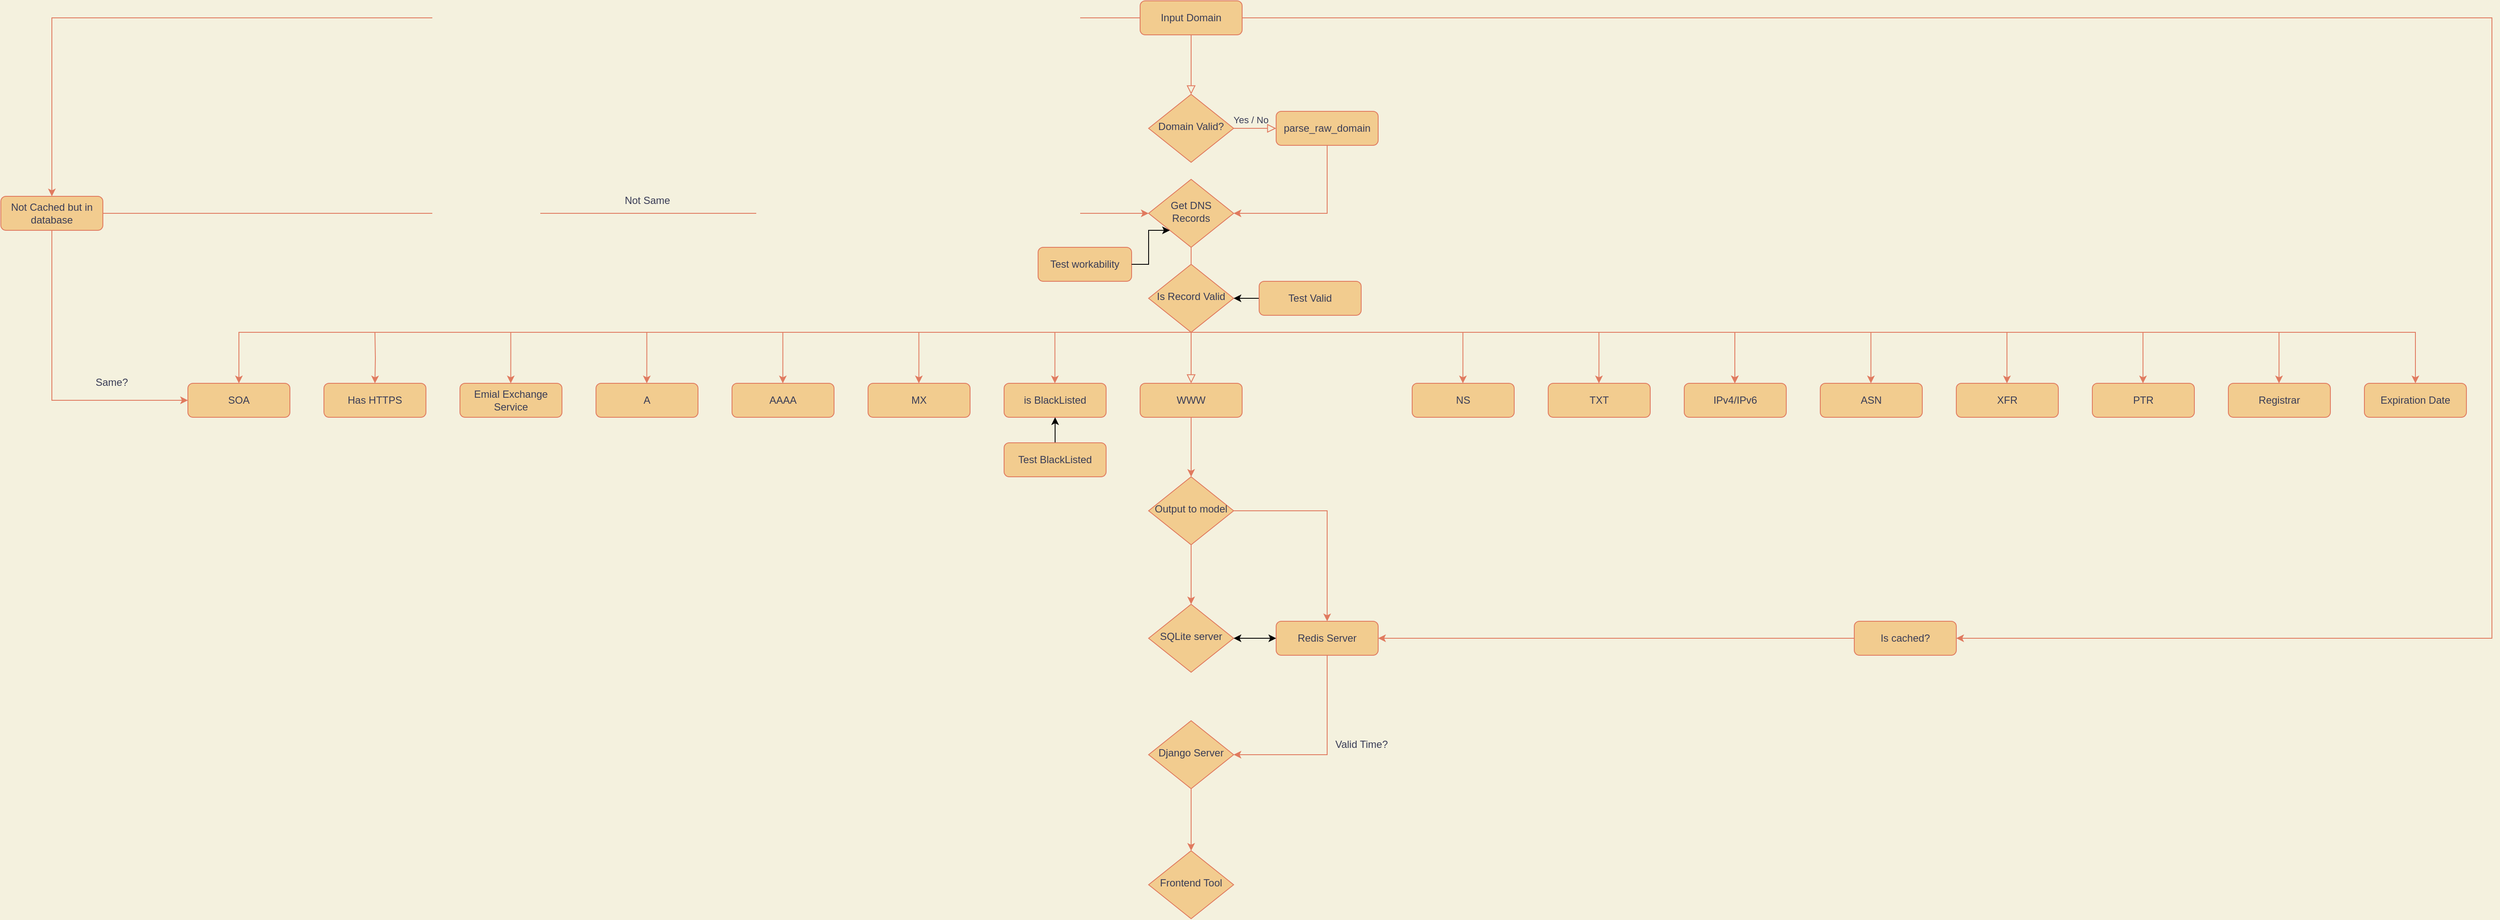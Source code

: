 <mxfile version="20.3.0" type="device"><diagram id="C5RBs43oDa-KdzZeNtuy" name="Page-1"><mxGraphModel dx="3554" dy="2878" grid="1" gridSize="10" guides="1" tooltips="1" connect="1" arrows="1" fold="1" page="1" pageScale="1" pageWidth="1169" pageHeight="827" background="#F4F1DE" math="0" shadow="0"><root><mxCell id="WIyWlLk6GJQsqaUBKTNV-0"/><mxCell id="WIyWlLk6GJQsqaUBKTNV-1" parent="WIyWlLk6GJQsqaUBKTNV-0"/><mxCell id="WIyWlLk6GJQsqaUBKTNV-2" value="" style="rounded=0;html=1;jettySize=auto;orthogonalLoop=1;fontSize=11;endArrow=block;endFill=0;endSize=8;strokeWidth=1;shadow=0;labelBackgroundColor=none;edgeStyle=orthogonalEdgeStyle;strokeColor=#E07A5F;fontColor=#393C56;" parent="WIyWlLk6GJQsqaUBKTNV-1" source="WIyWlLk6GJQsqaUBKTNV-3" target="WIyWlLk6GJQsqaUBKTNV-6" edge="1"><mxGeometry relative="1" as="geometry"/></mxCell><mxCell id="xuSdyTLcjYyy7Lvfnghe-105" style="edgeStyle=orthogonalEdgeStyle;rounded=0;orthogonalLoop=1;jettySize=auto;html=1;exitX=1;exitY=0.5;exitDx=0;exitDy=0;entryX=1;entryY=0.5;entryDx=0;entryDy=0;strokeColor=#E07A5F;fontColor=#393C56;labelBackgroundColor=#F4F1DE;" parent="WIyWlLk6GJQsqaUBKTNV-1" source="WIyWlLk6GJQsqaUBKTNV-3" target="xuSdyTLcjYyy7Lvfnghe-106" edge="1"><mxGeometry relative="1" as="geometry"><Array as="points"><mxPoint x="1750"/><mxPoint x="1750" y="730"/></Array></mxGeometry></mxCell><mxCell id="xuSdyTLcjYyy7Lvfnghe-109" style="edgeStyle=orthogonalEdgeStyle;rounded=0;orthogonalLoop=1;jettySize=auto;html=1;exitX=0;exitY=0.5;exitDx=0;exitDy=0;entryX=0.5;entryY=0;entryDx=0;entryDy=0;strokeColor=#E07A5F;fontColor=#393C56;labelBackgroundColor=#F4F1DE;" parent="WIyWlLk6GJQsqaUBKTNV-1" source="WIyWlLk6GJQsqaUBKTNV-3" target="xuSdyTLcjYyy7Lvfnghe-108" edge="1"><mxGeometry relative="1" as="geometry"/></mxCell><mxCell id="WIyWlLk6GJQsqaUBKTNV-3" value="Input Domain" style="rounded=1;whiteSpace=wrap;html=1;fontSize=12;glass=0;strokeWidth=1;shadow=0;fillColor=#F2CC8F;strokeColor=#E07A5F;fontColor=#393C56;" parent="WIyWlLk6GJQsqaUBKTNV-1" vertex="1"><mxGeometry x="160" y="-20" width="120" height="40" as="geometry"/></mxCell><mxCell id="WIyWlLk6GJQsqaUBKTNV-5" value="Yes / No" style="edgeStyle=orthogonalEdgeStyle;rounded=0;html=1;jettySize=auto;orthogonalLoop=1;fontSize=11;endArrow=block;endFill=0;endSize=8;strokeWidth=1;shadow=0;labelBackgroundColor=none;strokeColor=#E07A5F;fontColor=#393C56;" parent="WIyWlLk6GJQsqaUBKTNV-1" source="WIyWlLk6GJQsqaUBKTNV-6" edge="1"><mxGeometry x="-0.2" y="10" relative="1" as="geometry"><mxPoint as="offset"/><mxPoint x="320" y="130" as="targetPoint"/></mxGeometry></mxCell><mxCell id="WIyWlLk6GJQsqaUBKTNV-6" value="Domain Valid?" style="rhombus;whiteSpace=wrap;html=1;shadow=0;fontFamily=Helvetica;fontSize=12;align=center;strokeWidth=1;spacing=6;spacingTop=-4;fillColor=#F2CC8F;strokeColor=#E07A5F;fontColor=#393C56;" parent="WIyWlLk6GJQsqaUBKTNV-1" vertex="1"><mxGeometry x="170" y="90" width="100" height="80" as="geometry"/></mxCell><mxCell id="xuSdyTLcjYyy7Lvfnghe-0" style="edgeStyle=orthogonalEdgeStyle;rounded=0;orthogonalLoop=1;jettySize=auto;html=1;exitX=0.5;exitY=1;exitDx=0;exitDy=0;entryX=1;entryY=0.5;entryDx=0;entryDy=0;strokeColor=#E07A5F;fontColor=#393C56;labelBackgroundColor=#F4F1DE;" parent="WIyWlLk6GJQsqaUBKTNV-1" target="WIyWlLk6GJQsqaUBKTNV-10" edge="1"><mxGeometry relative="1" as="geometry"><mxPoint x="380" y="150" as="sourcePoint"/><Array as="points"><mxPoint x="380" y="230"/></Array></mxGeometry></mxCell><mxCell id="WIyWlLk6GJQsqaUBKTNV-7" value="parse_raw_domain" style="rounded=1;whiteSpace=wrap;html=1;fontSize=12;glass=0;strokeWidth=1;shadow=0;fillColor=#F2CC8F;strokeColor=#E07A5F;fontColor=#393C56;" parent="WIyWlLk6GJQsqaUBKTNV-1" vertex="1"><mxGeometry x="320" y="110" width="120" height="40" as="geometry"/></mxCell><mxCell id="xuSdyTLcjYyy7Lvfnghe-17" style="edgeStyle=orthogonalEdgeStyle;rounded=0;orthogonalLoop=1;jettySize=auto;html=1;exitX=0.5;exitY=1;exitDx=0;exitDy=0;entryX=0.5;entryY=0;entryDx=0;entryDy=0;strokeColor=#E07A5F;fontColor=#393C56;labelBackgroundColor=#F4F1DE;" parent="WIyWlLk6GJQsqaUBKTNV-1" source="WIyWlLk6GJQsqaUBKTNV-10" target="xuSdyTLcjYyy7Lvfnghe-2" edge="1"><mxGeometry relative="1" as="geometry"><mxPoint x="-900" y="420" as="targetPoint"/><Array as="points"><mxPoint x="-900" y="370"/></Array></mxGeometry></mxCell><mxCell id="WIyWlLk6GJQsqaUBKTNV-10" value="Get DNS Records" style="rhombus;whiteSpace=wrap;html=1;shadow=0;fontFamily=Helvetica;fontSize=12;align=center;strokeWidth=1;spacing=6;spacingTop=-4;fillColor=#F2CC8F;strokeColor=#E07A5F;fontColor=#393C56;" parent="WIyWlLk6GJQsqaUBKTNV-1" vertex="1"><mxGeometry x="170" y="190" width="100" height="80" as="geometry"/></mxCell><mxCell id="xuSdyTLcjYyy7Lvfnghe-100" style="edgeStyle=orthogonalEdgeStyle;rounded=0;orthogonalLoop=1;jettySize=auto;html=1;exitX=0.5;exitY=1;exitDx=0;exitDy=0;entryX=0.5;entryY=0;entryDx=0;entryDy=0;strokeColor=#E07A5F;fontColor=#393C56;labelBackgroundColor=#F4F1DE;" parent="WIyWlLk6GJQsqaUBKTNV-1" source="WIyWlLk6GJQsqaUBKTNV-11" target="xuSdyTLcjYyy7Lvfnghe-34" edge="1"><mxGeometry relative="1" as="geometry"/></mxCell><mxCell id="WIyWlLk6GJQsqaUBKTNV-11" value="WWW" style="rounded=1;whiteSpace=wrap;html=1;fontSize=12;glass=0;strokeWidth=1;shadow=0;fillColor=#F2CC8F;strokeColor=#E07A5F;fontColor=#393C56;" parent="WIyWlLk6GJQsqaUBKTNV-1" vertex="1"><mxGeometry x="160" y="430" width="120" height="40" as="geometry"/></mxCell><mxCell id="xuSdyTLcjYyy7Lvfnghe-2" value="SOA" style="rounded=1;whiteSpace=wrap;html=1;fontSize=12;glass=0;strokeWidth=1;shadow=0;fillColor=#F2CC8F;strokeColor=#E07A5F;fontColor=#393C56;" parent="WIyWlLk6GJQsqaUBKTNV-1" vertex="1"><mxGeometry x="-960" y="430" width="120" height="40" as="geometry"/></mxCell><mxCell id="xuSdyTLcjYyy7Lvfnghe-3" value="MX" style="rounded=1;whiteSpace=wrap;html=1;fontSize=12;glass=0;strokeWidth=1;shadow=0;fillColor=#F2CC8F;strokeColor=#E07A5F;fontColor=#393C56;" parent="WIyWlLk6GJQsqaUBKTNV-1" vertex="1"><mxGeometry x="-160" y="430" width="120" height="40" as="geometry"/></mxCell><mxCell id="xuSdyTLcjYyy7Lvfnghe-4" value="NS" style="rounded=1;whiteSpace=wrap;html=1;fontSize=12;glass=0;strokeWidth=1;shadow=0;fillColor=#F2CC8F;strokeColor=#E07A5F;fontColor=#393C56;" parent="WIyWlLk6GJQsqaUBKTNV-1" vertex="1"><mxGeometry x="480" y="430" width="120" height="40" as="geometry"/></mxCell><mxCell id="xuSdyTLcjYyy7Lvfnghe-5" value="AAAA" style="rounded=1;whiteSpace=wrap;html=1;fontSize=12;glass=0;strokeWidth=1;shadow=0;fillColor=#F2CC8F;strokeColor=#E07A5F;fontColor=#393C56;" parent="WIyWlLk6GJQsqaUBKTNV-1" vertex="1"><mxGeometry x="-320" y="430" width="120" height="40" as="geometry"/></mxCell><mxCell id="xuSdyTLcjYyy7Lvfnghe-6" value="TXT" style="rounded=1;whiteSpace=wrap;html=1;fontSize=12;glass=0;strokeWidth=1;shadow=0;fillColor=#F2CC8F;strokeColor=#E07A5F;fontColor=#393C56;" parent="WIyWlLk6GJQsqaUBKTNV-1" vertex="1"><mxGeometry x="640" y="430" width="120" height="40" as="geometry"/></mxCell><mxCell id="xuSdyTLcjYyy7Lvfnghe-7" value="A" style="rounded=1;whiteSpace=wrap;html=1;fontSize=12;glass=0;strokeWidth=1;shadow=0;fillColor=#F2CC8F;strokeColor=#E07A5F;fontColor=#393C56;" parent="WIyWlLk6GJQsqaUBKTNV-1" vertex="1"><mxGeometry x="-480" y="430" width="120" height="40" as="geometry"/></mxCell><mxCell id="xuSdyTLcjYyy7Lvfnghe-8" value="IPv4/IPv6" style="rounded=1;whiteSpace=wrap;html=1;fontSize=12;glass=0;strokeWidth=1;shadow=0;fillColor=#F2CC8F;strokeColor=#E07A5F;fontColor=#393C56;" parent="WIyWlLk6GJQsqaUBKTNV-1" vertex="1"><mxGeometry x="800" y="430" width="120" height="40" as="geometry"/></mxCell><mxCell id="xuSdyTLcjYyy7Lvfnghe-9" value="ASN" style="rounded=1;whiteSpace=wrap;html=1;fontSize=12;glass=0;strokeWidth=1;shadow=0;fillColor=#F2CC8F;strokeColor=#E07A5F;fontColor=#393C56;" parent="WIyWlLk6GJQsqaUBKTNV-1" vertex="1"><mxGeometry x="960" y="430" width="120" height="40" as="geometry"/></mxCell><mxCell id="xuSdyTLcjYyy7Lvfnghe-10" value="XFR" style="rounded=1;whiteSpace=wrap;html=1;fontSize=12;glass=0;strokeWidth=1;shadow=0;fillColor=#F2CC8F;strokeColor=#E07A5F;fontColor=#393C56;" parent="WIyWlLk6GJQsqaUBKTNV-1" vertex="1"><mxGeometry x="1120" y="430" width="120" height="40" as="geometry"/></mxCell><mxCell id="xuSdyTLcjYyy7Lvfnghe-11" value="PTR" style="rounded=1;whiteSpace=wrap;html=1;fontSize=12;glass=0;strokeWidth=1;shadow=0;fillColor=#F2CC8F;strokeColor=#E07A5F;fontColor=#393C56;" parent="WIyWlLk6GJQsqaUBKTNV-1" vertex="1"><mxGeometry x="1280" y="430" width="120" height="40" as="geometry"/></mxCell><mxCell id="xuSdyTLcjYyy7Lvfnghe-12" value="Registrar" style="rounded=1;whiteSpace=wrap;html=1;fontSize=12;glass=0;strokeWidth=1;shadow=0;fillColor=#F2CC8F;strokeColor=#E07A5F;fontColor=#393C56;" parent="WIyWlLk6GJQsqaUBKTNV-1" vertex="1"><mxGeometry x="1440" y="430" width="120" height="40" as="geometry"/></mxCell><mxCell id="xuSdyTLcjYyy7Lvfnghe-13" value="Expiration Date" style="rounded=1;whiteSpace=wrap;html=1;fontSize=12;glass=0;strokeWidth=1;shadow=0;fillColor=#F2CC8F;strokeColor=#E07A5F;fontColor=#393C56;" parent="WIyWlLk6GJQsqaUBKTNV-1" vertex="1"><mxGeometry x="1600" y="430" width="120" height="40" as="geometry"/></mxCell><mxCell id="xuSdyTLcjYyy7Lvfnghe-14" value="Emial Exchange Service&lt;span style=&quot;color: rgba(0, 0, 0, 0); font-family: monospace; font-size: 0px; text-align: start;&quot;&gt;%3CmxGraphModel%3E%3Croot%3E%3CmxCell%20id%3D%220%22%2F%3E%3CmxCell%20id%3D%221%22%20parent%3D%220%22%2F%3E%3CmxCell%20id%3D%222%22%20value%3D%22A%22%20style%3D%22rounded%3D1%3BwhiteSpace%3Dwrap%3Bhtml%3D1%3BfontSize%3D12%3Bglass%3D0%3BstrokeWidth%3D1%3Bshadow%3D0%3B%22%20vertex%3D%221%22%20parent%3D%221%22%3E%3CmxGeometry%20x%3D%22-480%22%20y%3D%22430%22%20width%3D%22120%22%20height%3D%2240%22%20as%3D%22geometry%22%2F%3E%3C%2FmxCell%3E%3C%2Froot%3E%3C%2FmxGraphModel%3E&lt;/span&gt;" style="rounded=1;whiteSpace=wrap;html=1;fontSize=12;glass=0;strokeWidth=1;shadow=0;fillColor=#F2CC8F;strokeColor=#E07A5F;fontColor=#393C56;" parent="WIyWlLk6GJQsqaUBKTNV-1" vertex="1"><mxGeometry x="-640" y="430" width="120" height="40" as="geometry"/></mxCell><mxCell id="xuSdyTLcjYyy7Lvfnghe-15" value="Has HTTPS" style="rounded=1;whiteSpace=wrap;html=1;fontSize=12;glass=0;strokeWidth=1;shadow=0;fillColor=#F2CC8F;strokeColor=#E07A5F;fontColor=#393C56;" parent="WIyWlLk6GJQsqaUBKTNV-1" vertex="1"><mxGeometry x="-800" y="430" width="120" height="40" as="geometry"/></mxCell><mxCell id="xuSdyTLcjYyy7Lvfnghe-16" value="is BlackListed" style="rounded=1;whiteSpace=wrap;html=1;fontSize=12;glass=0;strokeWidth=1;shadow=0;fillColor=#F2CC8F;strokeColor=#E07A5F;fontColor=#393C56;" parent="WIyWlLk6GJQsqaUBKTNV-1" vertex="1"><mxGeometry y="430" width="120" height="40" as="geometry"/></mxCell><mxCell id="xuSdyTLcjYyy7Lvfnghe-28" style="edgeStyle=orthogonalEdgeStyle;rounded=0;orthogonalLoop=1;jettySize=auto;html=1;entryX=0.5;entryY=0;entryDx=0;entryDy=0;strokeColor=#E07A5F;fontColor=#393C56;labelBackgroundColor=#F4F1DE;" parent="WIyWlLk6GJQsqaUBKTNV-1" edge="1"><mxGeometry relative="1" as="geometry"><mxPoint x="859.53" y="430" as="targetPoint"/><mxPoint x="859.53" y="370" as="sourcePoint"/><Array as="points"><mxPoint x="859.77" y="400"/><mxPoint x="859.77" y="400"/></Array></mxGeometry></mxCell><mxCell id="xuSdyTLcjYyy7Lvfnghe-116" style="edgeStyle=orthogonalEdgeStyle;rounded=0;orthogonalLoop=1;jettySize=auto;html=1;entryX=0.5;entryY=0;entryDx=0;entryDy=0;strokeColor=#E07A5F;fontColor=#393C56;labelBackgroundColor=#F4F1DE;" parent="WIyWlLk6GJQsqaUBKTNV-1" source="xuSdyTLcjYyy7Lvfnghe-34" target="xuSdyTLcjYyy7Lvfnghe-35" edge="1"><mxGeometry relative="1" as="geometry"/></mxCell><mxCell id="xuSdyTLcjYyy7Lvfnghe-117" style="edgeStyle=orthogonalEdgeStyle;rounded=0;orthogonalLoop=1;jettySize=auto;html=1;exitX=1;exitY=0.5;exitDx=0;exitDy=0;entryX=0.5;entryY=0;entryDx=0;entryDy=0;strokeColor=#E07A5F;fontColor=#393C56;labelBackgroundColor=#F4F1DE;" parent="WIyWlLk6GJQsqaUBKTNV-1" source="xuSdyTLcjYyy7Lvfnghe-34" target="xuSdyTLcjYyy7Lvfnghe-102" edge="1"><mxGeometry relative="1" as="geometry"/></mxCell><mxCell id="xuSdyTLcjYyy7Lvfnghe-34" value="Output to model" style="rhombus;whiteSpace=wrap;html=1;shadow=0;fontFamily=Helvetica;fontSize=12;align=center;strokeWidth=1;spacing=6;spacingTop=-4;fillColor=#F2CC8F;strokeColor=#E07A5F;fontColor=#393C56;" parent="WIyWlLk6GJQsqaUBKTNV-1" vertex="1"><mxGeometry x="170" y="540" width="100" height="80" as="geometry"/></mxCell><mxCell id="xuSdyTLcjYyy7Lvfnghe-35" value="SQLite server" style="rhombus;whiteSpace=wrap;html=1;shadow=0;fontFamily=Helvetica;fontSize=12;align=center;strokeWidth=1;spacing=6;spacingTop=-4;fillColor=#F2CC8F;strokeColor=#E07A5F;fontColor=#393C56;" parent="WIyWlLk6GJQsqaUBKTNV-1" vertex="1"><mxGeometry x="170" y="690" width="100" height="80" as="geometry"/></mxCell><mxCell id="xuSdyTLcjYyy7Lvfnghe-120" style="edgeStyle=orthogonalEdgeStyle;rounded=0;orthogonalLoop=1;jettySize=auto;html=1;entryX=0.5;entryY=0;entryDx=0;entryDy=0;strokeColor=#E07A5F;fontColor=#393C56;labelBackgroundColor=#F4F1DE;" parent="WIyWlLk6GJQsqaUBKTNV-1" source="xuSdyTLcjYyy7Lvfnghe-36" target="xuSdyTLcjYyy7Lvfnghe-37" edge="1"><mxGeometry relative="1" as="geometry"/></mxCell><mxCell id="xuSdyTLcjYyy7Lvfnghe-36" value="Django Server" style="rhombus;whiteSpace=wrap;html=1;shadow=0;fontFamily=Helvetica;fontSize=12;align=center;strokeWidth=1;spacing=6;spacingTop=-4;fillColor=#F2CC8F;strokeColor=#E07A5F;fontColor=#393C56;" parent="WIyWlLk6GJQsqaUBKTNV-1" vertex="1"><mxGeometry x="170" y="827" width="100" height="80" as="geometry"/></mxCell><mxCell id="xuSdyTLcjYyy7Lvfnghe-37" value="Frontend Tool" style="rhombus;whiteSpace=wrap;html=1;shadow=0;fontFamily=Helvetica;fontSize=12;align=center;strokeWidth=1;spacing=6;spacingTop=-4;fillColor=#F2CC8F;strokeColor=#E07A5F;fontColor=#393C56;" parent="WIyWlLk6GJQsqaUBKTNV-1" vertex="1"><mxGeometry x="170" y="980" width="100" height="80" as="geometry"/></mxCell><mxCell id="xuSdyTLcjYyy7Lvfnghe-40" value="" style="group;fontColor=#393C56;" parent="WIyWlLk6GJQsqaUBKTNV-1" vertex="1" connectable="0"><mxGeometry x="-740" y="370" width="2400" height="30" as="geometry"/></mxCell><mxCell id="xuSdyTLcjYyy7Lvfnghe-30" style="edgeStyle=orthogonalEdgeStyle;rounded=0;orthogonalLoop=1;jettySize=auto;html=1;entryX=0.5;entryY=0;entryDx=0;entryDy=0;strokeColor=#E07A5F;fontColor=#393C56;labelBackgroundColor=#F4F1DE;" parent="xuSdyTLcjYyy7Lvfnghe-40" edge="1"><mxGeometry relative="1" as="geometry"><mxPoint x="1759.58" y="60" as="targetPoint"/><mxPoint x="1759.58" as="sourcePoint"/><Array as="points"><mxPoint x="1759.82" y="30"/><mxPoint x="1759.82" y="30"/></Array></mxGeometry></mxCell><mxCell id="xuSdyTLcjYyy7Lvfnghe-31" style="edgeStyle=orthogonalEdgeStyle;rounded=0;orthogonalLoop=1;jettySize=auto;html=1;entryX=0.5;entryY=0;entryDx=0;entryDy=0;strokeColor=#E07A5F;fontColor=#393C56;labelBackgroundColor=#F4F1DE;" parent="xuSdyTLcjYyy7Lvfnghe-40" edge="1"><mxGeometry relative="1" as="geometry"><mxPoint x="1919.58" y="60" as="targetPoint"/><mxPoint x="1919.58" as="sourcePoint"/><Array as="points"><mxPoint x="1919.82" y="30"/><mxPoint x="1919.82" y="30"/></Array></mxGeometry></mxCell><mxCell id="xuSdyTLcjYyy7Lvfnghe-32" style="edgeStyle=orthogonalEdgeStyle;rounded=0;orthogonalLoop=1;jettySize=auto;html=1;entryX=0.5;entryY=0;entryDx=0;entryDy=0;strokeColor=#E07A5F;fontColor=#393C56;labelBackgroundColor=#F4F1DE;" parent="xuSdyTLcjYyy7Lvfnghe-40" edge="1"><mxGeometry relative="1" as="geometry"><mxPoint x="2079.58" y="60" as="targetPoint"/><mxPoint x="2079.58" as="sourcePoint"/><Array as="points"><mxPoint x="2079.82" y="30"/><mxPoint x="2079.82" y="30"/></Array></mxGeometry></mxCell><mxCell id="xuSdyTLcjYyy7Lvfnghe-33" style="edgeStyle=orthogonalEdgeStyle;rounded=0;orthogonalLoop=1;jettySize=auto;html=1;entryX=0.5;entryY=0;entryDx=0;entryDy=0;strokeColor=#E07A5F;fontColor=#393C56;labelBackgroundColor=#F4F1DE;" parent="xuSdyTLcjYyy7Lvfnghe-40" edge="1"><mxGeometry relative="1" as="geometry"><mxPoint x="2239.58" y="60" as="targetPoint"/><mxPoint x="2239.58" as="sourcePoint"/><Array as="points"><mxPoint x="2239.82" y="30"/><mxPoint x="2239.82" y="30"/></Array></mxGeometry></mxCell><mxCell id="xuSdyTLcjYyy7Lvfnghe-39" value="" style="group;fontColor=#393C56;" parent="xuSdyTLcjYyy7Lvfnghe-40" vertex="1" connectable="0"><mxGeometry width="2400" height="30" as="geometry"/></mxCell><mxCell id="xuSdyTLcjYyy7Lvfnghe-18" style="edgeStyle=orthogonalEdgeStyle;rounded=0;orthogonalLoop=1;jettySize=auto;html=1;entryX=0.5;entryY=0;entryDx=0;entryDy=0;strokeColor=#E07A5F;fontColor=#393C56;labelBackgroundColor=#F4F1DE;" parent="xuSdyTLcjYyy7Lvfnghe-39" target="xuSdyTLcjYyy7Lvfnghe-15" edge="1"><mxGeometry relative="1" as="geometry"><mxPoint x="-0.143" as="targetPoint"/><mxPoint as="sourcePoint"/></mxGeometry></mxCell><mxCell id="xuSdyTLcjYyy7Lvfnghe-19" style="edgeStyle=orthogonalEdgeStyle;rounded=0;orthogonalLoop=1;jettySize=auto;html=1;entryX=0.5;entryY=0;entryDx=0;entryDy=0;strokeColor=#E07A5F;fontColor=#393C56;labelBackgroundColor=#F4F1DE;" parent="xuSdyTLcjYyy7Lvfnghe-39" edge="1"><mxGeometry relative="1" as="geometry"><mxPoint x="159.76" y="60" as="targetPoint"/><mxPoint x="159.76" as="sourcePoint"/><Array as="points"><mxPoint x="159.76" y="20"/><mxPoint x="159.76" y="20"/></Array></mxGeometry></mxCell><mxCell id="xuSdyTLcjYyy7Lvfnghe-20" style="edgeStyle=orthogonalEdgeStyle;rounded=0;orthogonalLoop=1;jettySize=auto;html=1;entryX=0.5;entryY=0;entryDx=0;entryDy=0;strokeColor=#E07A5F;fontColor=#393C56;labelBackgroundColor=#F4F1DE;" parent="xuSdyTLcjYyy7Lvfnghe-39" edge="1"><mxGeometry relative="1" as="geometry"><mxPoint x="319.76" y="60" as="targetPoint"/><mxPoint x="319.76" as="sourcePoint"/><Array as="points"><mxPoint x="319.76" y="20"/><mxPoint x="319.76" y="20"/></Array></mxGeometry></mxCell><mxCell id="xuSdyTLcjYyy7Lvfnghe-21" style="edgeStyle=orthogonalEdgeStyle;rounded=0;orthogonalLoop=1;jettySize=auto;html=1;entryX=0.5;entryY=0;entryDx=0;entryDy=0;strokeColor=#E07A5F;fontColor=#393C56;labelBackgroundColor=#F4F1DE;" parent="xuSdyTLcjYyy7Lvfnghe-39" edge="1"><mxGeometry relative="1" as="geometry"><mxPoint x="479.76" y="60" as="targetPoint"/><mxPoint x="479.76" as="sourcePoint"/><Array as="points"><mxPoint x="479.76" y="20"/><mxPoint x="479.76" y="20"/></Array></mxGeometry></mxCell><mxCell id="xuSdyTLcjYyy7Lvfnghe-24" style="edgeStyle=orthogonalEdgeStyle;rounded=0;orthogonalLoop=1;jettySize=auto;html=1;entryX=0.5;entryY=0;entryDx=0;entryDy=0;strokeColor=#E07A5F;fontColor=#393C56;labelBackgroundColor=#F4F1DE;" parent="xuSdyTLcjYyy7Lvfnghe-39" edge="1"><mxGeometry relative="1" as="geometry"><mxPoint x="1279.67" y="60" as="targetPoint"/><mxPoint x="1279.67" as="sourcePoint"/><Array as="points"><mxPoint x="1279.91" y="30"/><mxPoint x="1279.91" y="30"/></Array></mxGeometry></mxCell><mxCell id="xuSdyTLcjYyy7Lvfnghe-27" style="edgeStyle=orthogonalEdgeStyle;rounded=0;orthogonalLoop=1;jettySize=auto;html=1;entryX=0.5;entryY=0;entryDx=0;entryDy=0;strokeColor=#E07A5F;fontColor=#393C56;labelBackgroundColor=#F4F1DE;" parent="xuSdyTLcjYyy7Lvfnghe-39" edge="1"><mxGeometry relative="1" as="geometry"><mxPoint x="1439.67" y="60" as="targetPoint"/><mxPoint x="1439.67" as="sourcePoint"/><Array as="points"><mxPoint x="1439.91" y="30"/><mxPoint x="1439.91" y="30"/></Array></mxGeometry></mxCell><mxCell id="xuSdyTLcjYyy7Lvfnghe-29" style="edgeStyle=orthogonalEdgeStyle;rounded=0;orthogonalLoop=1;jettySize=auto;html=1;entryX=0.5;entryY=0;entryDx=0;entryDy=0;strokeColor=#E07A5F;fontColor=#393C56;labelBackgroundColor=#F4F1DE;" parent="xuSdyTLcjYyy7Lvfnghe-39" edge="1"><mxGeometry relative="1" as="geometry"><mxPoint x="1599.53" y="60" as="targetPoint"/><mxPoint x="1599.53" as="sourcePoint"/><Array as="points"><mxPoint x="1599.77" y="30"/><mxPoint x="1599.77" y="30"/></Array></mxGeometry></mxCell><mxCell id="xuSdyTLcjYyy7Lvfnghe-38" value="" style="group;fontColor=#393C56;" parent="xuSdyTLcjYyy7Lvfnghe-39" vertex="1" connectable="0"><mxGeometry x="640" width="1760" height="30" as="geometry"/></mxCell><mxCell id="WIyWlLk6GJQsqaUBKTNV-8" value="" style="rounded=0;html=1;jettySize=auto;orthogonalLoop=1;fontSize=11;endArrow=block;endFill=0;endSize=8;strokeWidth=1;shadow=0;labelBackgroundColor=none;edgeStyle=orthogonalEdgeStyle;strokeColor=#E07A5F;fontColor=#393C56;" parent="xuSdyTLcjYyy7Lvfnghe-38" source="WIyWlLk6GJQsqaUBKTNV-10" target="WIyWlLk6GJQsqaUBKTNV-11" edge="1"><mxGeometry x="0.333" y="20" relative="1" as="geometry"><mxPoint as="offset"/></mxGeometry></mxCell><mxCell id="xuSdyTLcjYyy7Lvfnghe-25" style="edgeStyle=orthogonalEdgeStyle;rounded=0;orthogonalLoop=1;jettySize=auto;html=1;exitX=0.5;exitY=1;exitDx=0;exitDy=0;entryX=0.5;entryY=0;entryDx=0;entryDy=0;strokeColor=#E07A5F;fontColor=#393C56;labelBackgroundColor=#F4F1DE;" parent="xuSdyTLcjYyy7Lvfnghe-38" source="WIyWlLk6GJQsqaUBKTNV-10" target="xuSdyTLcjYyy7Lvfnghe-13" edge="1"><mxGeometry relative="1" as="geometry"><Array as="points"><mxPoint x="1760"/></Array></mxGeometry></mxCell><mxCell id="xuSdyTLcjYyy7Lvfnghe-22" style="edgeStyle=orthogonalEdgeStyle;rounded=0;orthogonalLoop=1;jettySize=auto;html=1;entryX=0.5;entryY=0;entryDx=0;entryDy=0;strokeColor=#E07A5F;fontColor=#393C56;labelBackgroundColor=#F4F1DE;" parent="xuSdyTLcjYyy7Lvfnghe-38" edge="1"><mxGeometry relative="1" as="geometry"><mxPoint x="-0.24" y="60" as="targetPoint"/><mxPoint x="-0.24" as="sourcePoint"/><Array as="points"><mxPoint y="30"/><mxPoint y="30"/></Array></mxGeometry></mxCell><mxCell id="xuSdyTLcjYyy7Lvfnghe-23" style="edgeStyle=orthogonalEdgeStyle;rounded=0;orthogonalLoop=1;jettySize=auto;html=1;entryX=0.5;entryY=0;entryDx=0;entryDy=0;strokeColor=#E07A5F;fontColor=#393C56;labelBackgroundColor=#F4F1DE;" parent="xuSdyTLcjYyy7Lvfnghe-38" edge="1"><mxGeometry relative="1" as="geometry"><mxPoint x="159.76" y="60" as="targetPoint"/><mxPoint x="159.76" as="sourcePoint"/><Array as="points"><mxPoint x="160" y="30"/><mxPoint x="160" y="30"/></Array></mxGeometry></mxCell><mxCell id="xuSdyTLcjYyy7Lvfnghe-104" style="edgeStyle=orthogonalEdgeStyle;rounded=0;orthogonalLoop=1;jettySize=auto;html=1;exitX=0.5;exitY=1;exitDx=0;exitDy=0;entryX=1;entryY=0.5;entryDx=0;entryDy=0;strokeColor=#E07A5F;fontColor=#393C56;labelBackgroundColor=#F4F1DE;" parent="WIyWlLk6GJQsqaUBKTNV-1" source="xuSdyTLcjYyy7Lvfnghe-102" target="xuSdyTLcjYyy7Lvfnghe-36" edge="1"><mxGeometry relative="1" as="geometry"/></mxCell><mxCell id="xuSdyTLcjYyy7Lvfnghe-102" value="Redis Server" style="rounded=1;whiteSpace=wrap;html=1;fontSize=12;glass=0;strokeWidth=1;shadow=0;fillColor=#F2CC8F;strokeColor=#E07A5F;fontColor=#393C56;" parent="WIyWlLk6GJQsqaUBKTNV-1" vertex="1"><mxGeometry x="320" y="710" width="120" height="40" as="geometry"/></mxCell><mxCell id="xuSdyTLcjYyy7Lvfnghe-107" style="edgeStyle=orthogonalEdgeStyle;rounded=0;orthogonalLoop=1;jettySize=auto;html=1;exitX=0;exitY=0.5;exitDx=0;exitDy=0;entryX=1;entryY=0.5;entryDx=0;entryDy=0;strokeColor=#E07A5F;fontColor=#393C56;labelBackgroundColor=#F4F1DE;" parent="WIyWlLk6GJQsqaUBKTNV-1" source="xuSdyTLcjYyy7Lvfnghe-106" target="xuSdyTLcjYyy7Lvfnghe-102" edge="1"><mxGeometry relative="1" as="geometry"/></mxCell><mxCell id="xuSdyTLcjYyy7Lvfnghe-106" value="Is cached?" style="rounded=1;whiteSpace=wrap;html=1;fontSize=12;glass=0;strokeWidth=1;shadow=0;fillColor=#F2CC8F;strokeColor=#E07A5F;fontColor=#393C56;" parent="WIyWlLk6GJQsqaUBKTNV-1" vertex="1"><mxGeometry x="1000" y="710" width="120" height="40" as="geometry"/></mxCell><mxCell id="xuSdyTLcjYyy7Lvfnghe-110" style="edgeStyle=orthogonalEdgeStyle;rounded=0;orthogonalLoop=1;jettySize=auto;html=1;exitX=0.5;exitY=1;exitDx=0;exitDy=0;entryX=0;entryY=0.5;entryDx=0;entryDy=0;strokeColor=#E07A5F;fontColor=#393C56;labelBackgroundColor=#F4F1DE;" parent="WIyWlLk6GJQsqaUBKTNV-1" source="xuSdyTLcjYyy7Lvfnghe-108" target="xuSdyTLcjYyy7Lvfnghe-2" edge="1"><mxGeometry relative="1" as="geometry"><Array as="points"><mxPoint x="-1120" y="450"/></Array></mxGeometry></mxCell><mxCell id="xuSdyTLcjYyy7Lvfnghe-114" style="edgeStyle=orthogonalEdgeStyle;rounded=0;orthogonalLoop=1;jettySize=auto;html=1;exitX=1;exitY=0.5;exitDx=0;exitDy=0;entryX=0;entryY=0.5;entryDx=0;entryDy=0;strokeColor=#E07A5F;fontColor=#393C56;labelBackgroundColor=#F4F1DE;" parent="WIyWlLk6GJQsqaUBKTNV-1" source="xuSdyTLcjYyy7Lvfnghe-108" target="WIyWlLk6GJQsqaUBKTNV-10" edge="1"><mxGeometry relative="1" as="geometry"/></mxCell><mxCell id="xuSdyTLcjYyy7Lvfnghe-108" value="Not Cached but in database" style="rounded=1;whiteSpace=wrap;html=1;fontSize=12;glass=0;strokeWidth=1;shadow=0;flipV=1;fillColor=#F2CC8F;strokeColor=#E07A5F;fontColor=#393C56;" parent="WIyWlLk6GJQsqaUBKTNV-1" vertex="1"><mxGeometry x="-1180" y="210" width="120" height="40" as="geometry"/></mxCell><mxCell id="xuSdyTLcjYyy7Lvfnghe-112" value="Same?" style="text;html=1;align=center;verticalAlign=middle;resizable=0;points=[];autosize=1;strokeColor=none;fillColor=none;fontColor=#393C56;" parent="WIyWlLk6GJQsqaUBKTNV-1" vertex="1"><mxGeometry x="-1080" y="414" width="60" height="30" as="geometry"/></mxCell><mxCell id="xuSdyTLcjYyy7Lvfnghe-115" value="Not Same" style="text;html=1;align=center;verticalAlign=middle;resizable=0;points=[];autosize=1;strokeColor=none;fillColor=none;fontColor=#393C56;" parent="WIyWlLk6GJQsqaUBKTNV-1" vertex="1"><mxGeometry x="-460" y="200" width="80" height="30" as="geometry"/></mxCell><mxCell id="xuSdyTLcjYyy7Lvfnghe-118" value="Valid Time?" style="text;html=1;align=center;verticalAlign=middle;resizable=0;points=[];autosize=1;strokeColor=none;fillColor=none;fontColor=#393C56;" parent="WIyWlLk6GJQsqaUBKTNV-1" vertex="1"><mxGeometry x="375" y="840" width="90" height="30" as="geometry"/></mxCell><mxCell id="2LNnuSasA7xMnwPG6WVS-0" value="" style="endArrow=classic;startArrow=classic;html=1;rounded=0;entryX=0;entryY=0.5;entryDx=0;entryDy=0;" edge="1" parent="WIyWlLk6GJQsqaUBKTNV-1" target="xuSdyTLcjYyy7Lvfnghe-102"><mxGeometry width="50" height="50" relative="1" as="geometry"><mxPoint x="270" y="730" as="sourcePoint"/><mxPoint x="320" y="680" as="targetPoint"/></mxGeometry></mxCell><mxCell id="2LNnuSasA7xMnwPG6WVS-4" value="Is Record Valid" style="rhombus;whiteSpace=wrap;html=1;shadow=0;fontFamily=Helvetica;fontSize=12;align=center;strokeWidth=1;spacing=6;spacingTop=-4;fillColor=#F2CC8F;strokeColor=#E07A5F;fontColor=#393C56;" vertex="1" parent="WIyWlLk6GJQsqaUBKTNV-1"><mxGeometry x="170" y="290" width="100" height="80" as="geometry"/></mxCell><mxCell id="2LNnuSasA7xMnwPG6WVS-6" value="" style="edgeStyle=orthogonalEdgeStyle;rounded=0;orthogonalLoop=1;jettySize=auto;html=1;" edge="1" parent="WIyWlLk6GJQsqaUBKTNV-1" source="2LNnuSasA7xMnwPG6WVS-5" target="2LNnuSasA7xMnwPG6WVS-4"><mxGeometry relative="1" as="geometry"/></mxCell><mxCell id="2LNnuSasA7xMnwPG6WVS-5" value="Test Valid" style="rounded=1;whiteSpace=wrap;html=1;fontSize=12;glass=0;strokeWidth=1;shadow=0;fillColor=#F2CC8F;strokeColor=#E07A5F;fontColor=#393C56;" vertex="1" parent="WIyWlLk6GJQsqaUBKTNV-1"><mxGeometry x="300" y="310" width="120" height="40" as="geometry"/></mxCell><mxCell id="2LNnuSasA7xMnwPG6WVS-8" value="" style="edgeStyle=orthogonalEdgeStyle;rounded=0;orthogonalLoop=1;jettySize=auto;html=1;" edge="1" parent="WIyWlLk6GJQsqaUBKTNV-1" source="2LNnuSasA7xMnwPG6WVS-7" target="xuSdyTLcjYyy7Lvfnghe-16"><mxGeometry relative="1" as="geometry"/></mxCell><mxCell id="2LNnuSasA7xMnwPG6WVS-7" value="Test BlackListed" style="rounded=1;whiteSpace=wrap;html=1;fontSize=12;glass=0;strokeWidth=1;shadow=0;fillColor=#F2CC8F;strokeColor=#E07A5F;fontColor=#393C56;" vertex="1" parent="WIyWlLk6GJQsqaUBKTNV-1"><mxGeometry y="500" width="120" height="40" as="geometry"/></mxCell><mxCell id="2LNnuSasA7xMnwPG6WVS-9" value="Test workability" style="rounded=1;whiteSpace=wrap;html=1;fontSize=12;glass=0;strokeWidth=1;shadow=0;fillColor=#F2CC8F;strokeColor=#E07A5F;fontColor=#393C56;" vertex="1" parent="WIyWlLk6GJQsqaUBKTNV-1"><mxGeometry x="40" y="270" width="110" height="40" as="geometry"/></mxCell><mxCell id="2LNnuSasA7xMnwPG6WVS-10" value="" style="edgeStyle=orthogonalEdgeStyle;rounded=0;orthogonalLoop=1;jettySize=auto;html=1;entryX=0;entryY=1;entryDx=0;entryDy=0;exitX=1;exitY=0.5;exitDx=0;exitDy=0;" edge="1" parent="WIyWlLk6GJQsqaUBKTNV-1" source="2LNnuSasA7xMnwPG6WVS-9" target="WIyWlLk6GJQsqaUBKTNV-10"><mxGeometry relative="1" as="geometry"><mxPoint x="70.034" y="510" as="sourcePoint"/><mxPoint x="70.034" y="480" as="targetPoint"/></mxGeometry></mxCell></root></mxGraphModel></diagram></mxfile>